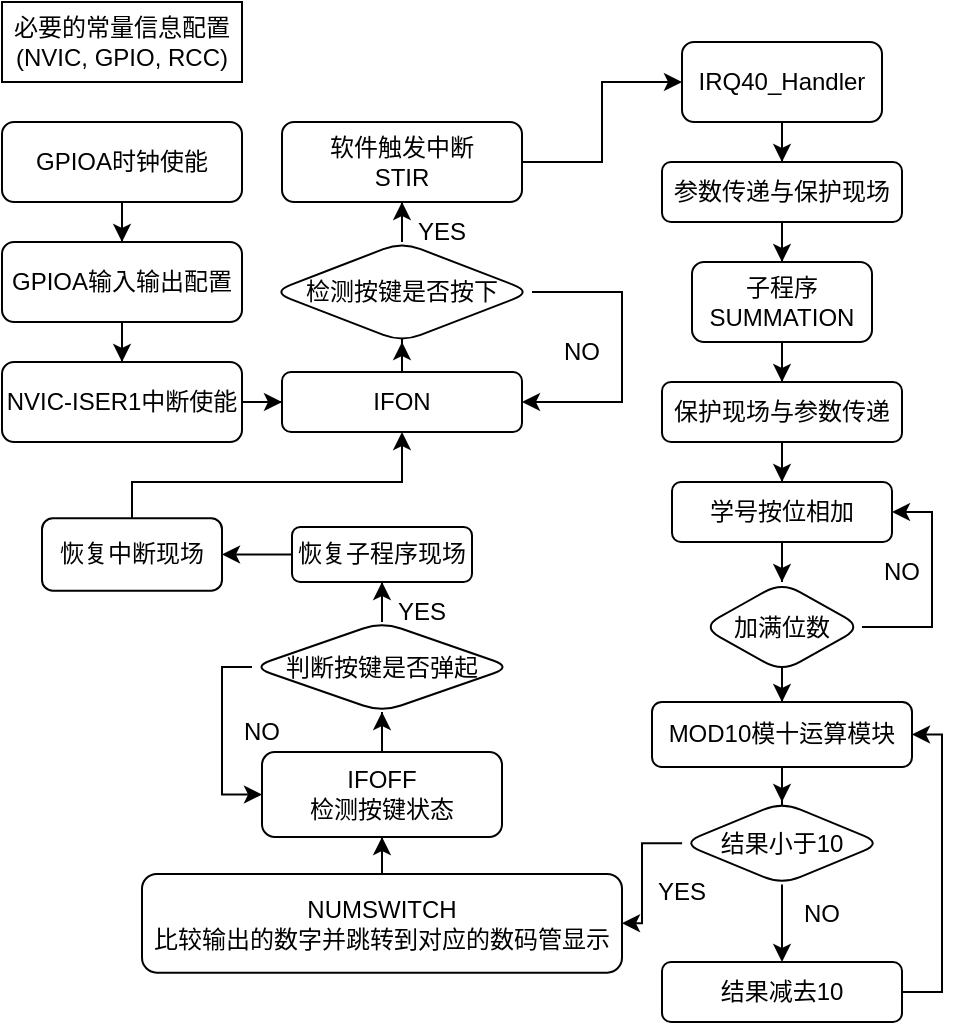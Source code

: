 <mxfile version="16.2.7" type="github">
  <diagram id="44Kor19_Vm1uZqtCMKir" name="第 1 页">
    <mxGraphModel dx="1252" dy="754" grid="0" gridSize="10" guides="1" tooltips="1" connect="1" arrows="1" fold="1" page="1" pageScale="1" pageWidth="827" pageHeight="1169" math="0" shadow="0">
      <root>
        <mxCell id="0" />
        <mxCell id="1" parent="0" />
        <mxCell id="YkeqqhV5Z515Pr8OjXTa-5" value="" style="edgeStyle=orthogonalEdgeStyle;rounded=0;orthogonalLoop=1;jettySize=auto;html=1;" edge="1" parent="1" source="YkeqqhV5Z515Pr8OjXTa-1" target="YkeqqhV5Z515Pr8OjXTa-4">
          <mxGeometry relative="1" as="geometry" />
        </mxCell>
        <mxCell id="YkeqqhV5Z515Pr8OjXTa-1" value="GPIOA时钟使能" style="rounded=1;whiteSpace=wrap;html=1;" vertex="1" parent="1">
          <mxGeometry x="70" y="160" width="120" height="40" as="geometry" />
        </mxCell>
        <mxCell id="YkeqqhV5Z515Pr8OjXTa-2" value="必要的常量信息配置&lt;br&gt;(NVIC, GPIO, RCC)" style="rounded=0;whiteSpace=wrap;html=1;" vertex="1" parent="1">
          <mxGeometry x="70" y="100" width="120" height="40" as="geometry" />
        </mxCell>
        <mxCell id="YkeqqhV5Z515Pr8OjXTa-7" value="" style="edgeStyle=orthogonalEdgeStyle;rounded=0;orthogonalLoop=1;jettySize=auto;html=1;" edge="1" parent="1" source="YkeqqhV5Z515Pr8OjXTa-4" target="YkeqqhV5Z515Pr8OjXTa-6">
          <mxGeometry relative="1" as="geometry" />
        </mxCell>
        <mxCell id="YkeqqhV5Z515Pr8OjXTa-4" value="&lt;span&gt;GPIOA输入输出配置&lt;/span&gt;" style="whiteSpace=wrap;html=1;rounded=1;" vertex="1" parent="1">
          <mxGeometry x="70" y="220" width="120" height="40" as="geometry" />
        </mxCell>
        <mxCell id="YkeqqhV5Z515Pr8OjXTa-9" value="" style="edgeStyle=orthogonalEdgeStyle;rounded=0;orthogonalLoop=1;jettySize=auto;html=1;" edge="1" parent="1" source="YkeqqhV5Z515Pr8OjXTa-6" target="YkeqqhV5Z515Pr8OjXTa-8">
          <mxGeometry relative="1" as="geometry" />
        </mxCell>
        <mxCell id="YkeqqhV5Z515Pr8OjXTa-6" value="&lt;span&gt;NVIC-ISER1中断使能&lt;/span&gt;" style="whiteSpace=wrap;html=1;rounded=1;" vertex="1" parent="1">
          <mxGeometry x="70" y="280" width="120" height="40" as="geometry" />
        </mxCell>
        <mxCell id="YkeqqhV5Z515Pr8OjXTa-13" value="" style="edgeStyle=orthogonalEdgeStyle;rounded=0;orthogonalLoop=1;jettySize=auto;html=1;" edge="1" parent="1" source="YkeqqhV5Z515Pr8OjXTa-8" target="YkeqqhV5Z515Pr8OjXTa-12">
          <mxGeometry relative="1" as="geometry" />
        </mxCell>
        <mxCell id="YkeqqhV5Z515Pr8OjXTa-8" value="IFON" style="whiteSpace=wrap;html=1;rounded=1;" vertex="1" parent="1">
          <mxGeometry x="210" y="285" width="120" height="30" as="geometry" />
        </mxCell>
        <mxCell id="YkeqqhV5Z515Pr8OjXTa-14" style="edgeStyle=orthogonalEdgeStyle;rounded=0;orthogonalLoop=1;jettySize=auto;html=1;entryX=1;entryY=0.5;entryDx=0;entryDy=0;" edge="1" parent="1" source="YkeqqhV5Z515Pr8OjXTa-12" target="YkeqqhV5Z515Pr8OjXTa-8">
          <mxGeometry relative="1" as="geometry">
            <Array as="points">
              <mxPoint x="380" y="245" />
              <mxPoint x="380" y="300" />
            </Array>
          </mxGeometry>
        </mxCell>
        <mxCell id="YkeqqhV5Z515Pr8OjXTa-17" value="" style="edgeStyle=orthogonalEdgeStyle;rounded=0;orthogonalLoop=1;jettySize=auto;html=1;" edge="1" parent="1" source="YkeqqhV5Z515Pr8OjXTa-12" target="YkeqqhV5Z515Pr8OjXTa-16">
          <mxGeometry relative="1" as="geometry" />
        </mxCell>
        <mxCell id="YkeqqhV5Z515Pr8OjXTa-12" value="&lt;span&gt;检测按键是否按下&lt;/span&gt;" style="rhombus;whiteSpace=wrap;html=1;rounded=1;" vertex="1" parent="1">
          <mxGeometry x="205" y="220" width="130" height="50" as="geometry" />
        </mxCell>
        <mxCell id="YkeqqhV5Z515Pr8OjXTa-15" value="NO" style="text;html=1;strokeColor=none;fillColor=none;align=center;verticalAlign=middle;whiteSpace=wrap;rounded=0;" vertex="1" parent="1">
          <mxGeometry x="330" y="260" width="60" height="30" as="geometry" />
        </mxCell>
        <mxCell id="YkeqqhV5Z515Pr8OjXTa-19" value="" style="edgeStyle=orthogonalEdgeStyle;rounded=0;orthogonalLoop=1;jettySize=auto;html=1;" edge="1" parent="1" source="YkeqqhV5Z515Pr8OjXTa-16" target="YkeqqhV5Z515Pr8OjXTa-18">
          <mxGeometry relative="1" as="geometry" />
        </mxCell>
        <mxCell id="YkeqqhV5Z515Pr8OjXTa-16" value="软件触发中断&lt;br&gt;STIR" style="whiteSpace=wrap;html=1;rounded=1;" vertex="1" parent="1">
          <mxGeometry x="210" y="160" width="120" height="40" as="geometry" />
        </mxCell>
        <mxCell id="YkeqqhV5Z515Pr8OjXTa-21" value="" style="edgeStyle=orthogonalEdgeStyle;rounded=0;orthogonalLoop=1;jettySize=auto;html=1;" edge="1" parent="1" source="YkeqqhV5Z515Pr8OjXTa-18" target="YkeqqhV5Z515Pr8OjXTa-20">
          <mxGeometry relative="1" as="geometry" />
        </mxCell>
        <mxCell id="YkeqqhV5Z515Pr8OjXTa-18" value="IRQ40_Handler" style="whiteSpace=wrap;html=1;rounded=1;" vertex="1" parent="1">
          <mxGeometry x="410" y="120" width="100" height="40" as="geometry" />
        </mxCell>
        <mxCell id="YkeqqhV5Z515Pr8OjXTa-23" value="" style="edgeStyle=orthogonalEdgeStyle;rounded=0;orthogonalLoop=1;jettySize=auto;html=1;" edge="1" parent="1" source="YkeqqhV5Z515Pr8OjXTa-20" target="YkeqqhV5Z515Pr8OjXTa-22">
          <mxGeometry relative="1" as="geometry" />
        </mxCell>
        <mxCell id="YkeqqhV5Z515Pr8OjXTa-20" value="参数传递与保护现场" style="whiteSpace=wrap;html=1;rounded=1;" vertex="1" parent="1">
          <mxGeometry x="400" y="180" width="120" height="30" as="geometry" />
        </mxCell>
        <mxCell id="YkeqqhV5Z515Pr8OjXTa-25" value="" style="edgeStyle=orthogonalEdgeStyle;rounded=0;orthogonalLoop=1;jettySize=auto;html=1;" edge="1" parent="1" source="YkeqqhV5Z515Pr8OjXTa-22" target="YkeqqhV5Z515Pr8OjXTa-24">
          <mxGeometry relative="1" as="geometry" />
        </mxCell>
        <mxCell id="YkeqqhV5Z515Pr8OjXTa-22" value="子程序SUMMATION" style="whiteSpace=wrap;html=1;rounded=1;" vertex="1" parent="1">
          <mxGeometry x="415" y="230" width="90" height="40" as="geometry" />
        </mxCell>
        <mxCell id="YkeqqhV5Z515Pr8OjXTa-27" value="" style="edgeStyle=orthogonalEdgeStyle;rounded=0;orthogonalLoop=1;jettySize=auto;html=1;" edge="1" parent="1" source="YkeqqhV5Z515Pr8OjXTa-24" target="YkeqqhV5Z515Pr8OjXTa-26">
          <mxGeometry relative="1" as="geometry" />
        </mxCell>
        <mxCell id="YkeqqhV5Z515Pr8OjXTa-24" value="保护现场与参数传递" style="whiteSpace=wrap;html=1;rounded=1;" vertex="1" parent="1">
          <mxGeometry x="400" y="290" width="120" height="30" as="geometry" />
        </mxCell>
        <mxCell id="YkeqqhV5Z515Pr8OjXTa-29" value="" style="edgeStyle=orthogonalEdgeStyle;rounded=0;orthogonalLoop=1;jettySize=auto;html=1;" edge="1" parent="1" source="YkeqqhV5Z515Pr8OjXTa-26" target="YkeqqhV5Z515Pr8OjXTa-28">
          <mxGeometry relative="1" as="geometry" />
        </mxCell>
        <mxCell id="YkeqqhV5Z515Pr8OjXTa-26" value="学号按位相加" style="whiteSpace=wrap;html=1;rounded=1;" vertex="1" parent="1">
          <mxGeometry x="405" y="340" width="110" height="30" as="geometry" />
        </mxCell>
        <mxCell id="YkeqqhV5Z515Pr8OjXTa-30" style="edgeStyle=orthogonalEdgeStyle;rounded=0;orthogonalLoop=1;jettySize=auto;html=1;entryX=1;entryY=0.5;entryDx=0;entryDy=0;" edge="1" parent="1" source="YkeqqhV5Z515Pr8OjXTa-28" target="YkeqqhV5Z515Pr8OjXTa-26">
          <mxGeometry relative="1" as="geometry">
            <Array as="points">
              <mxPoint x="535" y="413" />
              <mxPoint x="535" y="355" />
            </Array>
          </mxGeometry>
        </mxCell>
        <mxCell id="YkeqqhV5Z515Pr8OjXTa-34" value="" style="edgeStyle=orthogonalEdgeStyle;rounded=0;orthogonalLoop=1;jettySize=auto;html=1;" edge="1" parent="1" source="YkeqqhV5Z515Pr8OjXTa-28" target="YkeqqhV5Z515Pr8OjXTa-33">
          <mxGeometry relative="1" as="geometry" />
        </mxCell>
        <mxCell id="YkeqqhV5Z515Pr8OjXTa-28" value="加满位数" style="rhombus;whiteSpace=wrap;html=1;rounded=1;" vertex="1" parent="1">
          <mxGeometry x="420" y="390" width="80" height="45" as="geometry" />
        </mxCell>
        <mxCell id="YkeqqhV5Z515Pr8OjXTa-31" value="NO" style="text;html=1;strokeColor=none;fillColor=none;align=center;verticalAlign=middle;whiteSpace=wrap;rounded=0;" vertex="1" parent="1">
          <mxGeometry x="490" y="370" width="60" height="30" as="geometry" />
        </mxCell>
        <mxCell id="YkeqqhV5Z515Pr8OjXTa-32" value="YES" style="text;html=1;strokeColor=none;fillColor=none;align=center;verticalAlign=middle;whiteSpace=wrap;rounded=0;" vertex="1" parent="1">
          <mxGeometry x="260" y="200" width="60" height="30" as="geometry" />
        </mxCell>
        <mxCell id="YkeqqhV5Z515Pr8OjXTa-36" value="" style="edgeStyle=orthogonalEdgeStyle;rounded=0;orthogonalLoop=1;jettySize=auto;html=1;" edge="1" parent="1" source="YkeqqhV5Z515Pr8OjXTa-33" target="YkeqqhV5Z515Pr8OjXTa-35">
          <mxGeometry relative="1" as="geometry" />
        </mxCell>
        <mxCell id="YkeqqhV5Z515Pr8OjXTa-33" value="MOD10模十运算模块" style="whiteSpace=wrap;html=1;rounded=1;" vertex="1" parent="1">
          <mxGeometry x="395" y="450" width="130" height="32.5" as="geometry" />
        </mxCell>
        <mxCell id="YkeqqhV5Z515Pr8OjXTa-40" value="" style="edgeStyle=orthogonalEdgeStyle;rounded=0;orthogonalLoop=1;jettySize=auto;html=1;" edge="1" parent="1" source="YkeqqhV5Z515Pr8OjXTa-35" target="YkeqqhV5Z515Pr8OjXTa-39">
          <mxGeometry relative="1" as="geometry" />
        </mxCell>
        <mxCell id="YkeqqhV5Z515Pr8OjXTa-43" value="" style="edgeStyle=orthogonalEdgeStyle;rounded=0;orthogonalLoop=1;jettySize=auto;html=1;" edge="1" parent="1" source="YkeqqhV5Z515Pr8OjXTa-35" target="YkeqqhV5Z515Pr8OjXTa-42">
          <mxGeometry relative="1" as="geometry" />
        </mxCell>
        <mxCell id="YkeqqhV5Z515Pr8OjXTa-35" value="结果小于10" style="rhombus;whiteSpace=wrap;html=1;rounded=1;" vertex="1" parent="1">
          <mxGeometry x="410" y="500" width="100" height="41.25" as="geometry" />
        </mxCell>
        <mxCell id="YkeqqhV5Z515Pr8OjXTa-47" value="" style="edgeStyle=orthogonalEdgeStyle;rounded=0;orthogonalLoop=1;jettySize=auto;html=1;" edge="1" parent="1" source="YkeqqhV5Z515Pr8OjXTa-39" target="YkeqqhV5Z515Pr8OjXTa-46">
          <mxGeometry relative="1" as="geometry" />
        </mxCell>
        <mxCell id="YkeqqhV5Z515Pr8OjXTa-39" value="NUMSWITCH&lt;br&gt;比较输出的数字并跳转到对应的数码管显示" style="whiteSpace=wrap;html=1;rounded=1;" vertex="1" parent="1">
          <mxGeometry x="140" y="535.94" width="240" height="49.38" as="geometry" />
        </mxCell>
        <mxCell id="YkeqqhV5Z515Pr8OjXTa-41" value="YES" style="text;html=1;strokeColor=none;fillColor=none;align=center;verticalAlign=middle;whiteSpace=wrap;rounded=0;" vertex="1" parent="1">
          <mxGeometry x="380" y="530" width="60" height="30" as="geometry" />
        </mxCell>
        <mxCell id="YkeqqhV5Z515Pr8OjXTa-45" style="edgeStyle=orthogonalEdgeStyle;rounded=0;orthogonalLoop=1;jettySize=auto;html=1;entryX=1;entryY=0.5;entryDx=0;entryDy=0;" edge="1" parent="1" source="YkeqqhV5Z515Pr8OjXTa-42" target="YkeqqhV5Z515Pr8OjXTa-33">
          <mxGeometry relative="1" as="geometry">
            <Array as="points">
              <mxPoint x="540" y="595" />
              <mxPoint x="540" y="466" />
            </Array>
          </mxGeometry>
        </mxCell>
        <mxCell id="YkeqqhV5Z515Pr8OjXTa-42" value="结果减去10" style="whiteSpace=wrap;html=1;rounded=1;" vertex="1" parent="1">
          <mxGeometry x="400" y="580" width="120" height="30" as="geometry" />
        </mxCell>
        <mxCell id="YkeqqhV5Z515Pr8OjXTa-44" value="NO" style="text;html=1;strokeColor=none;fillColor=none;align=center;verticalAlign=middle;whiteSpace=wrap;rounded=0;" vertex="1" parent="1">
          <mxGeometry x="450" y="541.25" width="60" height="30" as="geometry" />
        </mxCell>
        <mxCell id="YkeqqhV5Z515Pr8OjXTa-49" value="" style="edgeStyle=orthogonalEdgeStyle;rounded=0;orthogonalLoop=1;jettySize=auto;html=1;" edge="1" parent="1" source="YkeqqhV5Z515Pr8OjXTa-46" target="YkeqqhV5Z515Pr8OjXTa-48">
          <mxGeometry relative="1" as="geometry" />
        </mxCell>
        <mxCell id="YkeqqhV5Z515Pr8OjXTa-46" value="IFOFF&lt;br&gt;检测按键状态" style="whiteSpace=wrap;html=1;rounded=1;" vertex="1" parent="1">
          <mxGeometry x="200" y="475" width="120" height="42.5" as="geometry" />
        </mxCell>
        <mxCell id="YkeqqhV5Z515Pr8OjXTa-52" value="" style="edgeStyle=orthogonalEdgeStyle;rounded=0;orthogonalLoop=1;jettySize=auto;html=1;" edge="1" parent="1" source="YkeqqhV5Z515Pr8OjXTa-48" target="YkeqqhV5Z515Pr8OjXTa-51">
          <mxGeometry relative="1" as="geometry" />
        </mxCell>
        <mxCell id="YkeqqhV5Z515Pr8OjXTa-54" style="edgeStyle=orthogonalEdgeStyle;rounded=0;orthogonalLoop=1;jettySize=auto;html=1;entryX=0;entryY=0.5;entryDx=0;entryDy=0;" edge="1" parent="1" source="YkeqqhV5Z515Pr8OjXTa-48" target="YkeqqhV5Z515Pr8OjXTa-46">
          <mxGeometry relative="1" as="geometry">
            <Array as="points">
              <mxPoint x="180" y="433" />
              <mxPoint x="180" y="496" />
            </Array>
          </mxGeometry>
        </mxCell>
        <mxCell id="YkeqqhV5Z515Pr8OjXTa-48" value="判断按键是否弹起" style="rhombus;whiteSpace=wrap;html=1;rounded=1;" vertex="1" parent="1">
          <mxGeometry x="195" y="410" width="130" height="45" as="geometry" />
        </mxCell>
        <mxCell id="YkeqqhV5Z515Pr8OjXTa-58" value="" style="edgeStyle=orthogonalEdgeStyle;rounded=0;orthogonalLoop=1;jettySize=auto;html=1;" edge="1" parent="1" source="YkeqqhV5Z515Pr8OjXTa-51" target="YkeqqhV5Z515Pr8OjXTa-57">
          <mxGeometry relative="1" as="geometry" />
        </mxCell>
        <mxCell id="YkeqqhV5Z515Pr8OjXTa-51" value="恢复子程序现场" style="whiteSpace=wrap;html=1;rounded=1;" vertex="1" parent="1">
          <mxGeometry x="215" y="362.5" width="90" height="27.5" as="geometry" />
        </mxCell>
        <mxCell id="YkeqqhV5Z515Pr8OjXTa-55" value="NO" style="text;html=1;strokeColor=none;fillColor=none;align=center;verticalAlign=middle;whiteSpace=wrap;rounded=0;" vertex="1" parent="1">
          <mxGeometry x="170" y="450" width="60" height="30" as="geometry" />
        </mxCell>
        <mxCell id="YkeqqhV5Z515Pr8OjXTa-56" value="YES" style="text;html=1;strokeColor=none;fillColor=none;align=center;verticalAlign=middle;whiteSpace=wrap;rounded=0;" vertex="1" parent="1">
          <mxGeometry x="250" y="390" width="60" height="30" as="geometry" />
        </mxCell>
        <mxCell id="YkeqqhV5Z515Pr8OjXTa-59" style="edgeStyle=orthogonalEdgeStyle;rounded=0;orthogonalLoop=1;jettySize=auto;html=1;entryX=0.5;entryY=1;entryDx=0;entryDy=0;" edge="1" parent="1" source="YkeqqhV5Z515Pr8OjXTa-57" target="YkeqqhV5Z515Pr8OjXTa-8">
          <mxGeometry relative="1" as="geometry">
            <Array as="points">
              <mxPoint x="135" y="340" />
              <mxPoint x="270" y="340" />
            </Array>
          </mxGeometry>
        </mxCell>
        <mxCell id="YkeqqhV5Z515Pr8OjXTa-57" value="恢复中断现场" style="whiteSpace=wrap;html=1;rounded=1;" vertex="1" parent="1">
          <mxGeometry x="90" y="358.13" width="90" height="36.25" as="geometry" />
        </mxCell>
      </root>
    </mxGraphModel>
  </diagram>
</mxfile>
